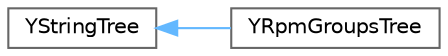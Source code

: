 digraph "Graphical Class Hierarchy"
{
 // LATEX_PDF_SIZE
  bgcolor="transparent";
  edge [fontname=Helvetica,fontsize=10,labelfontname=Helvetica,labelfontsize=10];
  node [fontname=Helvetica,fontsize=10,shape=box,height=0.2,width=0.4];
  rankdir="LR";
  Node0 [id="Node000000",label="YStringTree",height=0.2,width=0.4,color="grey40", fillcolor="white", style="filled",URL="$classYStringTree.html",tooltip=" "];
  Node0 -> Node1 [id="edge100_Node000000_Node000001",dir="back",color="steelblue1",style="solid",tooltip=" "];
  Node1 [id="Node000001",label="YRpmGroupsTree",height=0.2,width=0.4,color="grey40", fillcolor="white", style="filled",URL="$classYRpmGroupsTree.html",tooltip=" "];
}
